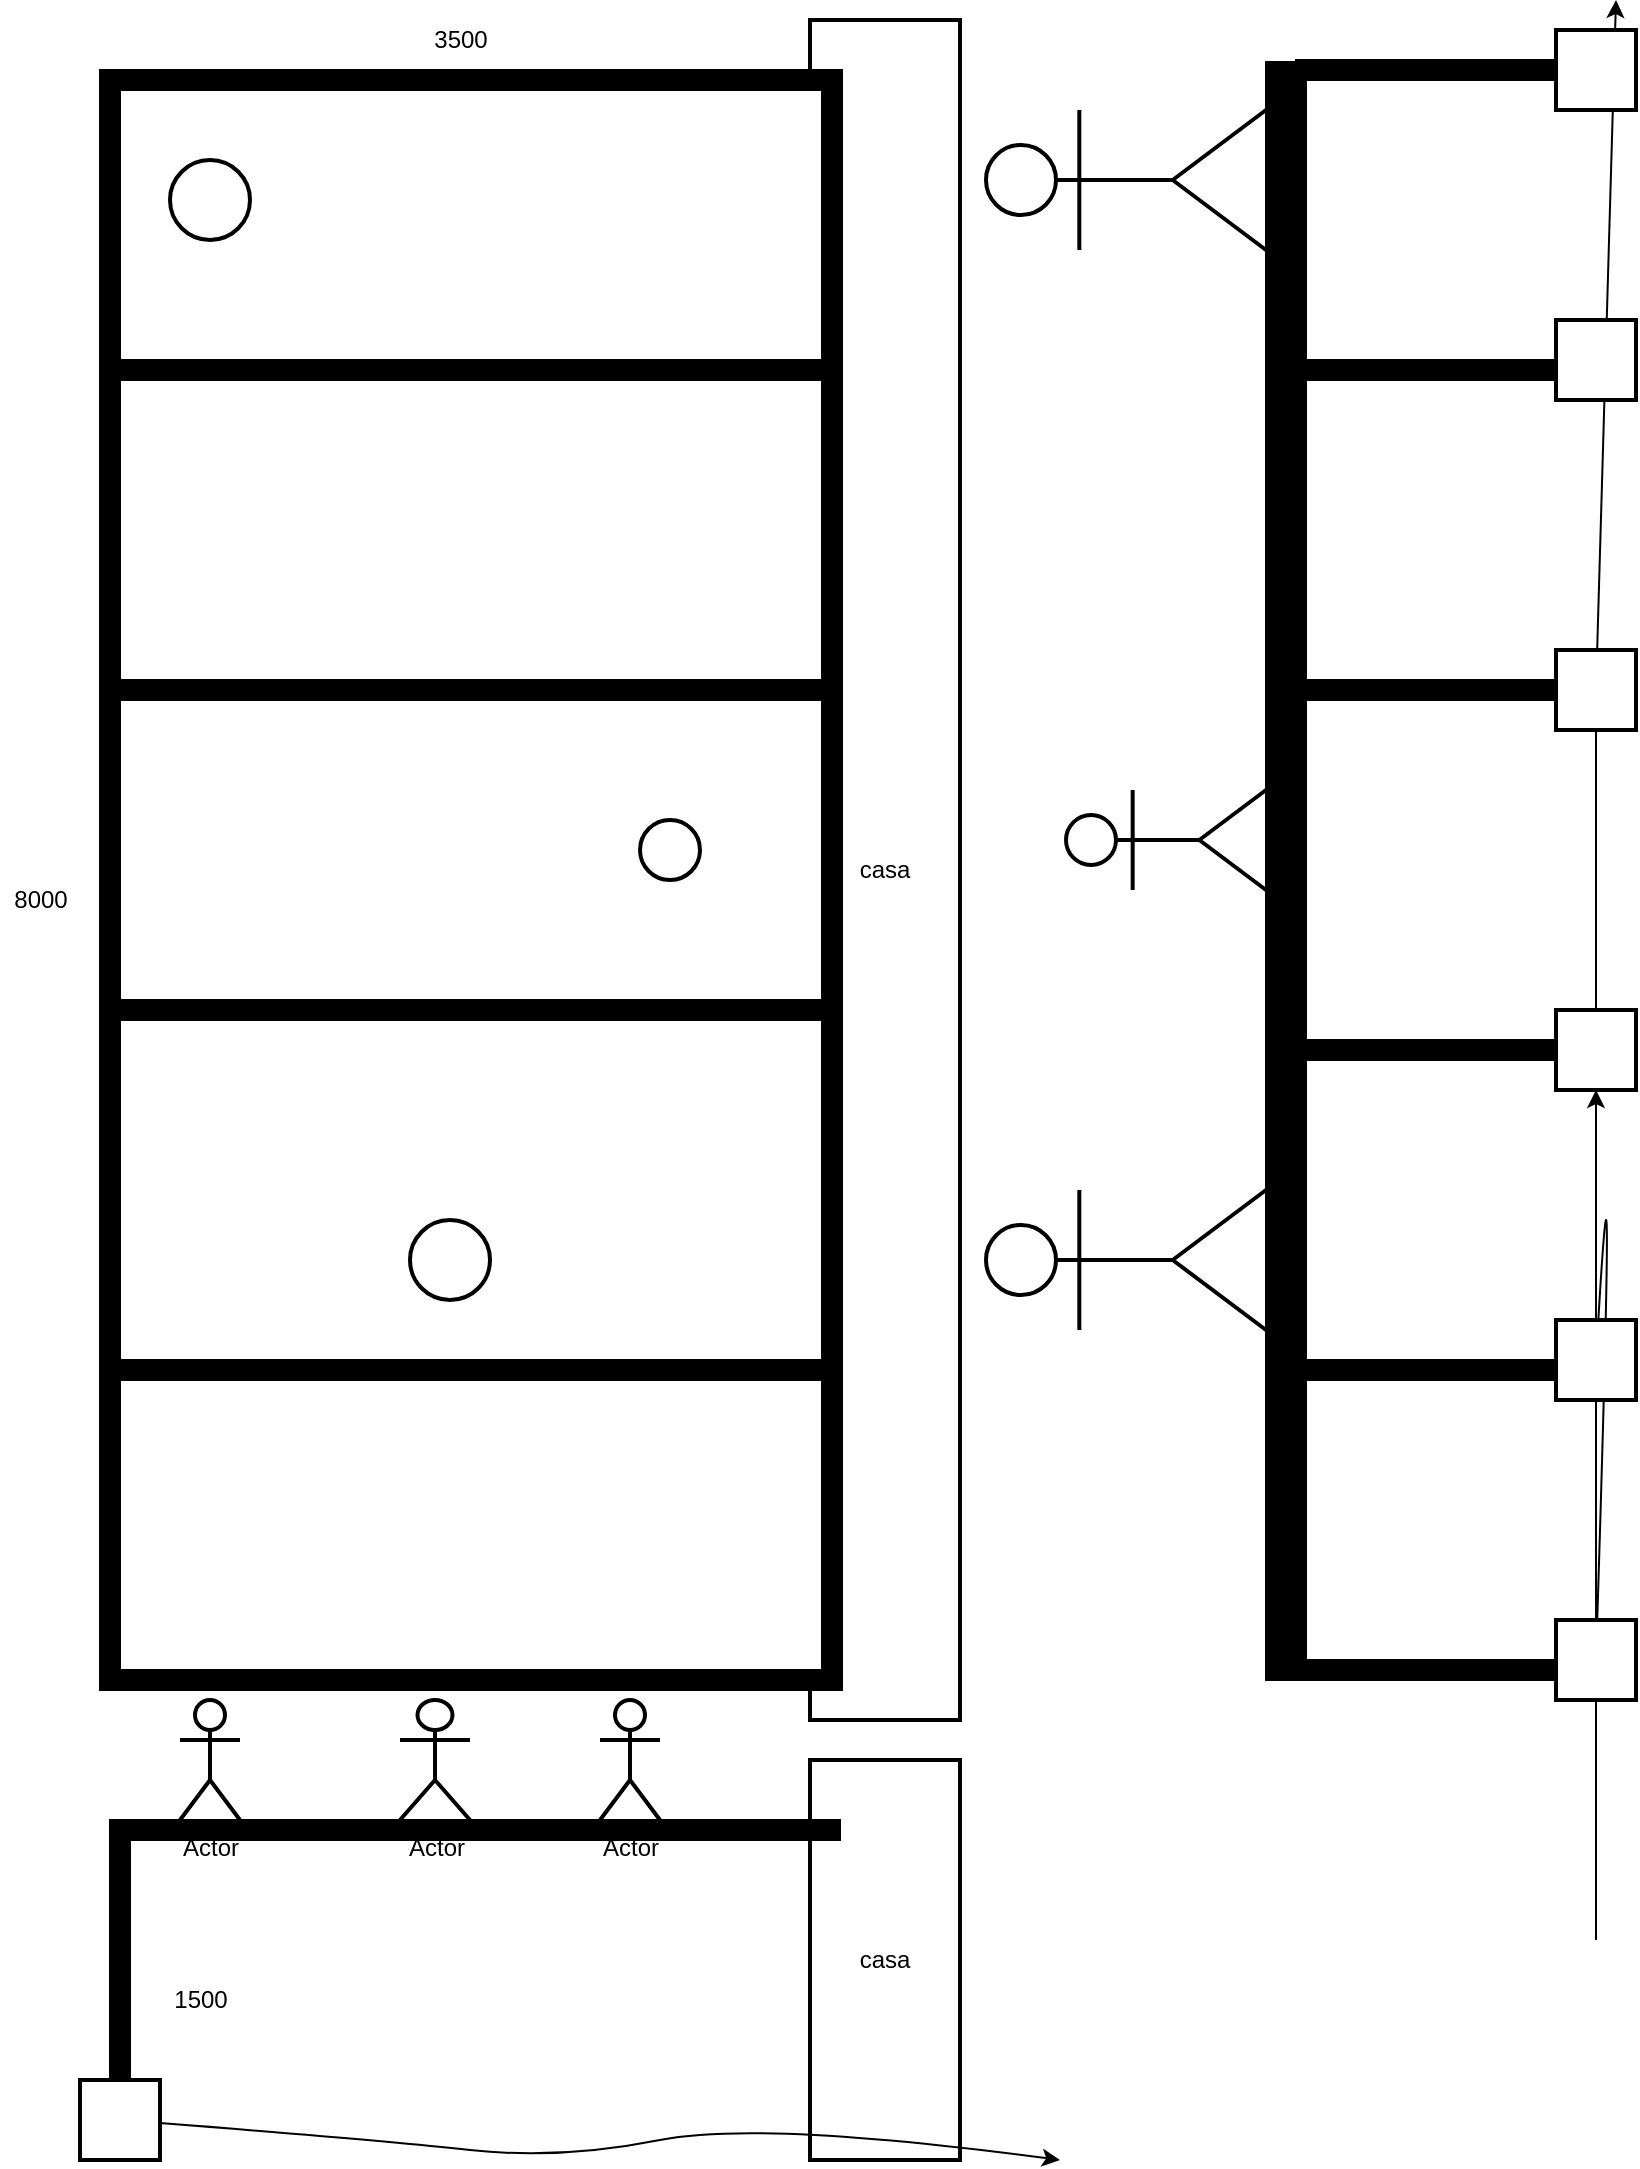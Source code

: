 <mxfile version="17.4.6" type="github">
  <diagram id="5J8DTs-P3mHy9EQsDy-h" name="Page-1">
    <mxGraphModel dx="2305" dy="1292" grid="1" gridSize="10" guides="1" tooltips="1" connect="1" arrows="1" fold="1" page="1" pageScale="1" pageWidth="850" pageHeight="1100" math="0" shadow="0">
      <root>
        <mxCell id="0" />
        <mxCell id="1" parent="0" />
        <mxCell id="A02GJFYDGRBOG6g-rSAW-23" value="casa" style="rounded=0;whiteSpace=wrap;html=1;shadow=0;glass=0;strokeColor=default;strokeWidth=2;fillColor=#FFFFFF;" vertex="1" parent="1">
          <mxGeometry x="425" y="890" width="75" height="200" as="geometry" />
        </mxCell>
        <mxCell id="A02GJFYDGRBOG6g-rSAW-24" value="casa" style="rounded=0;whiteSpace=wrap;html=1;shadow=0;glass=0;strokeColor=default;strokeWidth=2;fillColor=#FFFFFF;" vertex="1" parent="1">
          <mxGeometry x="425" y="20" width="75" height="850" as="geometry" />
        </mxCell>
        <mxCell id="A02GJFYDGRBOG6g-rSAW-2" value="" style="rounded=0;whiteSpace=wrap;html=1;strokeColor=default;shadow=0;glass=0;perimeterSpacing=5;strokeWidth=11;" vertex="1" parent="1">
          <mxGeometry x="75" y="50" width="361" height="800" as="geometry" />
        </mxCell>
        <mxCell id="A02GJFYDGRBOG6g-rSAW-3" value="" style="rounded=0;whiteSpace=wrap;html=1;fillColor=#000000;" vertex="1" parent="1">
          <mxGeometry x="75" y="930" width="10" height="150" as="geometry" />
        </mxCell>
        <mxCell id="A02GJFYDGRBOG6g-rSAW-4" value="" style="rounded=0;whiteSpace=wrap;html=1;fillColor=#000000;" vertex="1" parent="1">
          <mxGeometry x="75" y="920" width="365" height="10" as="geometry" />
        </mxCell>
        <mxCell id="A02GJFYDGRBOG6g-rSAW-5" value="" style="rounded=0;whiteSpace=wrap;html=1;fillColor=#000000;" vertex="1" parent="1">
          <mxGeometry x="75" y="690" width="355" height="10" as="geometry" />
        </mxCell>
        <mxCell id="A02GJFYDGRBOG6g-rSAW-6" value="" style="rounded=0;whiteSpace=wrap;html=1;fillColor=#000000;" vertex="1" parent="1">
          <mxGeometry x="75" y="350" width="355" height="10" as="geometry" />
        </mxCell>
        <mxCell id="A02GJFYDGRBOG6g-rSAW-7" value="" style="rounded=0;whiteSpace=wrap;html=1;fillColor=#000000;" vertex="1" parent="1">
          <mxGeometry x="75" y="190" width="355" height="10" as="geometry" />
        </mxCell>
        <mxCell id="A02GJFYDGRBOG6g-rSAW-8" value="" style="rounded=0;whiteSpace=wrap;html=1;fillColor=#000000;" vertex="1" parent="1">
          <mxGeometry x="75" y="510" width="355" height="10" as="geometry" />
        </mxCell>
        <mxCell id="A02GJFYDGRBOG6g-rSAW-9" value="8000" style="text;html=1;resizable=0;autosize=1;align=center;verticalAlign=middle;points=[];fillColor=none;strokeColor=none;rounded=0;shadow=0;glass=0;" vertex="1" parent="1">
          <mxGeometry x="20" y="450" width="40" height="20" as="geometry" />
        </mxCell>
        <mxCell id="A02GJFYDGRBOG6g-rSAW-10" value="3500" style="text;html=1;resizable=0;autosize=1;align=center;verticalAlign=middle;points=[];fillColor=none;strokeColor=none;rounded=0;shadow=0;glass=0;" vertex="1" parent="1">
          <mxGeometry x="230" y="20" width="40" height="20" as="geometry" />
        </mxCell>
        <mxCell id="A02GJFYDGRBOG6g-rSAW-11" value="1500" style="text;html=1;resizable=0;autosize=1;align=center;verticalAlign=middle;points=[];fillColor=none;strokeColor=none;rounded=0;shadow=0;glass=0;" vertex="1" parent="1">
          <mxGeometry x="100" y="1000" width="40" height="20" as="geometry" />
        </mxCell>
        <mxCell id="A02GJFYDGRBOG6g-rSAW-12" value="" style="rounded=0;whiteSpace=wrap;html=1;shadow=0;glass=0;strokeColor=default;strokeWidth=11;fillColor=#000000;" vertex="1" parent="1">
          <mxGeometry x="658" y="46" width="10" height="799" as="geometry" />
        </mxCell>
        <mxCell id="A02GJFYDGRBOG6g-rSAW-13" value="" style="rounded=0;whiteSpace=wrap;html=1;fillColor=#000000;rotation=90;" vertex="1" parent="1">
          <mxGeometry x="738" y="770" width="10" height="150" as="geometry" />
        </mxCell>
        <mxCell id="A02GJFYDGRBOG6g-rSAW-14" value="" style="rounded=0;whiteSpace=wrap;html=1;fillColor=#000000;rotation=90;" vertex="1" parent="1">
          <mxGeometry x="738" y="280" width="10" height="150" as="geometry" />
        </mxCell>
        <mxCell id="A02GJFYDGRBOG6g-rSAW-15" value="" style="rounded=0;whiteSpace=wrap;html=1;fillColor=#000000;rotation=90;" vertex="1" parent="1">
          <mxGeometry x="738" y="460" width="10" height="150" as="geometry" />
        </mxCell>
        <mxCell id="A02GJFYDGRBOG6g-rSAW-16" value="" style="rounded=0;whiteSpace=wrap;html=1;fillColor=#000000;rotation=90;" vertex="1" parent="1">
          <mxGeometry x="738" y="620" width="10" height="150" as="geometry" />
        </mxCell>
        <mxCell id="A02GJFYDGRBOG6g-rSAW-18" value="" style="rounded=0;whiteSpace=wrap;html=1;fillColor=#000000;rotation=90;" vertex="1" parent="1">
          <mxGeometry x="738" y="-30" width="10" height="150" as="geometry" />
        </mxCell>
        <mxCell id="A02GJFYDGRBOG6g-rSAW-19" value="" style="rounded=0;whiteSpace=wrap;html=1;fillColor=#000000;rotation=90;" vertex="1" parent="1">
          <mxGeometry x="738" y="120" width="10" height="150" as="geometry" />
        </mxCell>
        <mxCell id="A02GJFYDGRBOG6g-rSAW-20" value="" style="curved=1;endArrow=classic;html=1;rounded=0;startArrow=none;" edge="1" parent="1" source="A02GJFYDGRBOG6g-rSAW-35">
          <mxGeometry width="50" height="50" relative="1" as="geometry">
            <mxPoint x="60" y="1080" as="sourcePoint" />
            <mxPoint x="550" y="1090" as="targetPoint" />
            <Array as="points">
              <mxPoint x="210" y="1080" />
              <mxPoint x="300" y="1090" />
              <mxPoint x="400" y="1070" />
            </Array>
          </mxGeometry>
        </mxCell>
        <mxCell id="A02GJFYDGRBOG6g-rSAW-21" value="" style="curved=1;endArrow=classic;html=1;rounded=0;startArrow=none;" edge="1" parent="1" source="A02GJFYDGRBOG6g-rSAW-41">
          <mxGeometry width="50" height="50" relative="1" as="geometry">
            <mxPoint x="818" y="980" as="sourcePoint" />
            <mxPoint x="828" y="10" as="targetPoint" />
            <Array as="points" />
          </mxGeometry>
        </mxCell>
        <mxCell id="A02GJFYDGRBOG6g-rSAW-25" value="" style="ellipse;whiteSpace=wrap;html=1;aspect=fixed;rounded=0;shadow=0;glass=0;strokeColor=default;strokeWidth=2;fillColor=#FFFFFF;" vertex="1" parent="1">
          <mxGeometry x="105" y="90" width="40" height="40" as="geometry" />
        </mxCell>
        <mxCell id="A02GJFYDGRBOG6g-rSAW-26" value="" style="ellipse;whiteSpace=wrap;html=1;aspect=fixed;rounded=0;shadow=0;glass=0;strokeColor=default;strokeWidth=2;fillColor=#FFFFFF;" vertex="1" parent="1">
          <mxGeometry x="340" y="420" width="30" height="30" as="geometry" />
        </mxCell>
        <mxCell id="A02GJFYDGRBOG6g-rSAW-27" value="" style="ellipse;whiteSpace=wrap;html=1;aspect=fixed;rounded=0;shadow=0;glass=0;strokeColor=default;strokeWidth=2;fillColor=#FFFFFF;" vertex="1" parent="1">
          <mxGeometry x="225" y="620" width="40" height="40" as="geometry" />
        </mxCell>
        <mxCell id="A02GJFYDGRBOG6g-rSAW-28" value="Actor" style="shape=umlActor;verticalLabelPosition=bottom;verticalAlign=top;html=1;outlineConnect=0;rounded=0;shadow=0;glass=0;strokeColor=default;strokeWidth=2;fillColor=#FFFFFF;" vertex="1" parent="1">
          <mxGeometry x="110" y="860" width="30" height="60" as="geometry" />
        </mxCell>
        <mxCell id="A02GJFYDGRBOG6g-rSAW-29" value="Actor" style="shape=umlActor;verticalLabelPosition=bottom;verticalAlign=top;html=1;outlineConnect=0;rounded=0;shadow=0;glass=0;strokeColor=default;strokeWidth=2;fillColor=#FFFFFF;" vertex="1" parent="1">
          <mxGeometry x="220" y="860" width="35" height="60" as="geometry" />
        </mxCell>
        <mxCell id="A02GJFYDGRBOG6g-rSAW-30" value="Actor" style="shape=umlActor;verticalLabelPosition=bottom;verticalAlign=top;html=1;outlineConnect=0;rounded=0;shadow=0;glass=0;strokeColor=default;strokeWidth=2;fillColor=#FFFFFF;" vertex="1" parent="1">
          <mxGeometry x="320" y="860" width="30" height="60" as="geometry" />
        </mxCell>
        <mxCell id="A02GJFYDGRBOG6g-rSAW-32" value="Actor" style="shape=umlActor;verticalLabelPosition=bottom;verticalAlign=top;html=1;outlineConnect=0;rounded=0;shadow=0;glass=0;strokeColor=default;strokeWidth=2;fillColor=#FFFFFF;rotation=-90;" vertex="1" parent="1">
          <mxGeometry x="548" y="30" width="70" height="140" as="geometry" />
        </mxCell>
        <mxCell id="A02GJFYDGRBOG6g-rSAW-33" value="Actor" style="shape=umlActor;verticalLabelPosition=bottom;verticalAlign=top;html=1;outlineConnect=0;rounded=0;shadow=0;glass=0;strokeColor=default;strokeWidth=2;fillColor=#FFFFFF;rotation=-90;" vertex="1" parent="1">
          <mxGeometry x="578" y="380" width="50" height="100" as="geometry" />
        </mxCell>
        <mxCell id="A02GJFYDGRBOG6g-rSAW-34" value="Actor" style="shape=umlActor;verticalLabelPosition=bottom;verticalAlign=top;html=1;outlineConnect=0;rounded=0;shadow=0;glass=0;strokeColor=default;strokeWidth=2;fillColor=#FFFFFF;rotation=-90;" vertex="1" parent="1">
          <mxGeometry x="548" y="570" width="70" height="140" as="geometry" />
        </mxCell>
        <mxCell id="A02GJFYDGRBOG6g-rSAW-35" value="" style="whiteSpace=wrap;html=1;aspect=fixed;rounded=0;shadow=0;glass=0;strokeColor=default;strokeWidth=2;fillColor=#FFFFFF;" vertex="1" parent="1">
          <mxGeometry x="60" y="1050" width="40" height="40" as="geometry" />
        </mxCell>
        <mxCell id="A02GJFYDGRBOG6g-rSAW-36" value="" style="curved=1;endArrow=none;html=1;rounded=0;" edge="1" parent="1" target="A02GJFYDGRBOG6g-rSAW-35">
          <mxGeometry width="50" height="50" relative="1" as="geometry">
            <mxPoint x="60" y="1080" as="sourcePoint" />
            <mxPoint x="550" y="1090" as="targetPoint" />
            <Array as="points" />
          </mxGeometry>
        </mxCell>
        <mxCell id="A02GJFYDGRBOG6g-rSAW-38" value="" style="curved=1;endArrow=none;html=1;rounded=0;startArrow=none;" edge="1" parent="1" source="A02GJFYDGRBOG6g-rSAW-43" target="A02GJFYDGRBOG6g-rSAW-37">
          <mxGeometry width="50" height="50" relative="1" as="geometry">
            <mxPoint x="818" y="980" as="sourcePoint" />
            <mxPoint x="828" y="10" as="targetPoint" />
            <Array as="points">
              <mxPoint x="828" y="520" />
            </Array>
          </mxGeometry>
        </mxCell>
        <mxCell id="A02GJFYDGRBOG6g-rSAW-39" value="" style="whiteSpace=wrap;html=1;aspect=fixed;rounded=0;shadow=0;glass=0;strokeColor=default;strokeWidth=2;fillColor=#FFFFFF;" vertex="1" parent="1">
          <mxGeometry x="798" y="25" width="40" height="40" as="geometry" />
        </mxCell>
        <mxCell id="A02GJFYDGRBOG6g-rSAW-40" value="" style="whiteSpace=wrap;html=1;aspect=fixed;rounded=0;shadow=0;glass=0;strokeColor=default;strokeWidth=2;fillColor=#FFFFFF;" vertex="1" parent="1">
          <mxGeometry x="798" y="170" width="40" height="40" as="geometry" />
        </mxCell>
        <mxCell id="A02GJFYDGRBOG6g-rSAW-47" value="" style="edgeStyle=orthogonalEdgeStyle;rounded=0;orthogonalLoop=1;jettySize=auto;html=1;" edge="1" parent="1" source="A02GJFYDGRBOG6g-rSAW-43" target="A02GJFYDGRBOG6g-rSAW-42">
          <mxGeometry relative="1" as="geometry" />
        </mxCell>
        <mxCell id="A02GJFYDGRBOG6g-rSAW-44" value="" style="curved=1;endArrow=none;html=1;rounded=0;" edge="1" parent="1" target="A02GJFYDGRBOG6g-rSAW-43">
          <mxGeometry width="50" height="50" relative="1" as="geometry">
            <mxPoint x="818" y="980" as="sourcePoint" />
            <mxPoint x="818.625" y="820" as="targetPoint" />
            <Array as="points" />
          </mxGeometry>
        </mxCell>
        <mxCell id="A02GJFYDGRBOG6g-rSAW-42" value="" style="whiteSpace=wrap;html=1;aspect=fixed;rounded=0;shadow=0;glass=0;strokeColor=default;strokeWidth=2;fillColor=#FFFFFF;" vertex="1" parent="1">
          <mxGeometry x="798" y="515" width="40" height="40" as="geometry" />
        </mxCell>
        <mxCell id="A02GJFYDGRBOG6g-rSAW-45" value="" style="curved=1;endArrow=none;html=1;rounded=0;startArrow=none;" edge="1" parent="1" source="A02GJFYDGRBOG6g-rSAW-37" target="A02GJFYDGRBOG6g-rSAW-42">
          <mxGeometry width="50" height="50" relative="1" as="geometry">
            <mxPoint x="818.241" y="820" as="sourcePoint" />
            <mxPoint x="828" y="10" as="targetPoint" />
            <Array as="points" />
          </mxGeometry>
        </mxCell>
        <mxCell id="A02GJFYDGRBOG6g-rSAW-41" value="" style="whiteSpace=wrap;html=1;aspect=fixed;rounded=0;shadow=0;glass=0;strokeColor=default;strokeWidth=2;fillColor=#FFFFFF;" vertex="1" parent="1">
          <mxGeometry x="798" y="335" width="40" height="40" as="geometry" />
        </mxCell>
        <mxCell id="A02GJFYDGRBOG6g-rSAW-46" value="" style="curved=1;endArrow=none;html=1;rounded=0;startArrow=none;" edge="1" parent="1" source="A02GJFYDGRBOG6g-rSAW-42" target="A02GJFYDGRBOG6g-rSAW-41">
          <mxGeometry width="50" height="50" relative="1" as="geometry">
            <mxPoint x="818.381" y="515.0" as="sourcePoint" />
            <mxPoint x="828" y="10" as="targetPoint" />
            <Array as="points" />
          </mxGeometry>
        </mxCell>
        <mxCell id="A02GJFYDGRBOG6g-rSAW-43" value="" style="whiteSpace=wrap;html=1;aspect=fixed;rounded=0;shadow=0;glass=0;strokeColor=default;strokeWidth=2;fillColor=#FFFFFF;" vertex="1" parent="1">
          <mxGeometry x="798" y="670" width="40" height="40" as="geometry" />
        </mxCell>
        <mxCell id="A02GJFYDGRBOG6g-rSAW-37" value="" style="whiteSpace=wrap;html=1;aspect=fixed;rounded=0;shadow=0;glass=0;strokeColor=default;strokeWidth=2;fillColor=#FFFFFF;" vertex="1" parent="1">
          <mxGeometry x="798" y="820" width="40" height="40" as="geometry" />
        </mxCell>
      </root>
    </mxGraphModel>
  </diagram>
</mxfile>
